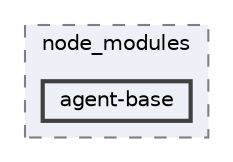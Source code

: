 digraph "pkiclassroomrescheduler/src/main/frontend/node_modules/agent-base"
{
 // LATEX_PDF_SIZE
  bgcolor="transparent";
  edge [fontname=Helvetica,fontsize=10,labelfontname=Helvetica,labelfontsize=10];
  node [fontname=Helvetica,fontsize=10,shape=box,height=0.2,width=0.4];
  compound=true
  subgraph clusterdir_72953eda66ccb3a2722c28e1c3e6c23b {
    graph [ bgcolor="#edf0f7", pencolor="grey50", label="node_modules", fontname=Helvetica,fontsize=10 style="filled,dashed", URL="dir_72953eda66ccb3a2722c28e1c3e6c23b.html",tooltip=""]
  dir_ee4e22f3f4e71ccbff173b558665a665 [label="agent-base", fillcolor="#edf0f7", color="grey25", style="filled,bold", URL="dir_ee4e22f3f4e71ccbff173b558665a665.html",tooltip=""];
  }
}
